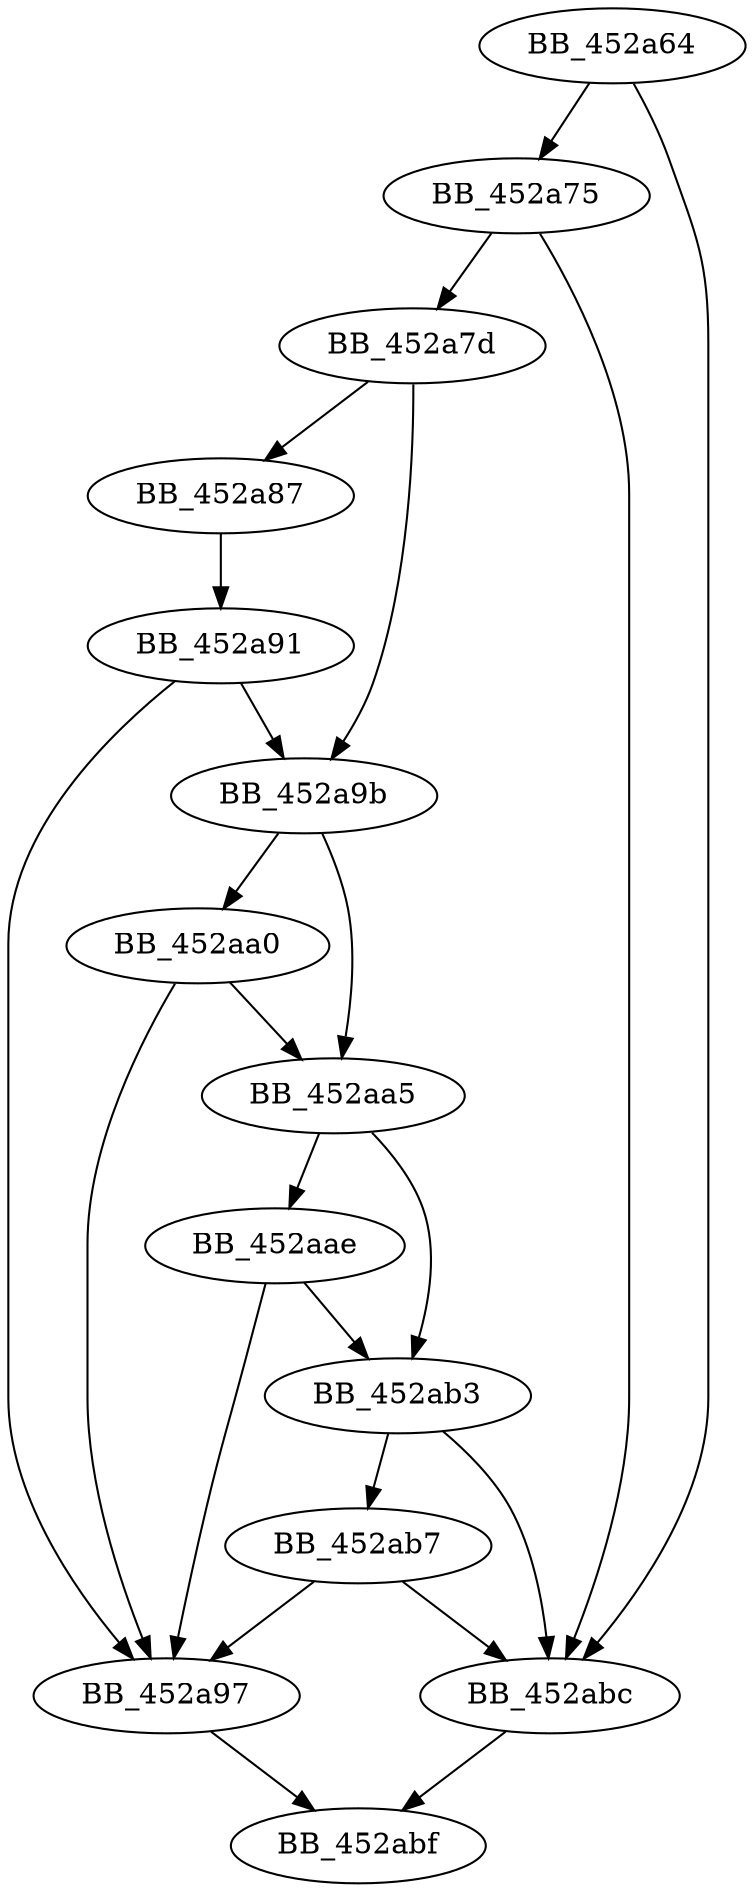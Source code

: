 DiGraph sub_452A64{
BB_452a64->BB_452a75
BB_452a64->BB_452abc
BB_452a75->BB_452a7d
BB_452a75->BB_452abc
BB_452a7d->BB_452a87
BB_452a7d->BB_452a9b
BB_452a87->BB_452a91
BB_452a91->BB_452a97
BB_452a91->BB_452a9b
BB_452a97->BB_452abf
BB_452a9b->BB_452aa0
BB_452a9b->BB_452aa5
BB_452aa0->BB_452a97
BB_452aa0->BB_452aa5
BB_452aa5->BB_452aae
BB_452aa5->BB_452ab3
BB_452aae->BB_452a97
BB_452aae->BB_452ab3
BB_452ab3->BB_452ab7
BB_452ab3->BB_452abc
BB_452ab7->BB_452a97
BB_452ab7->BB_452abc
BB_452abc->BB_452abf
}
